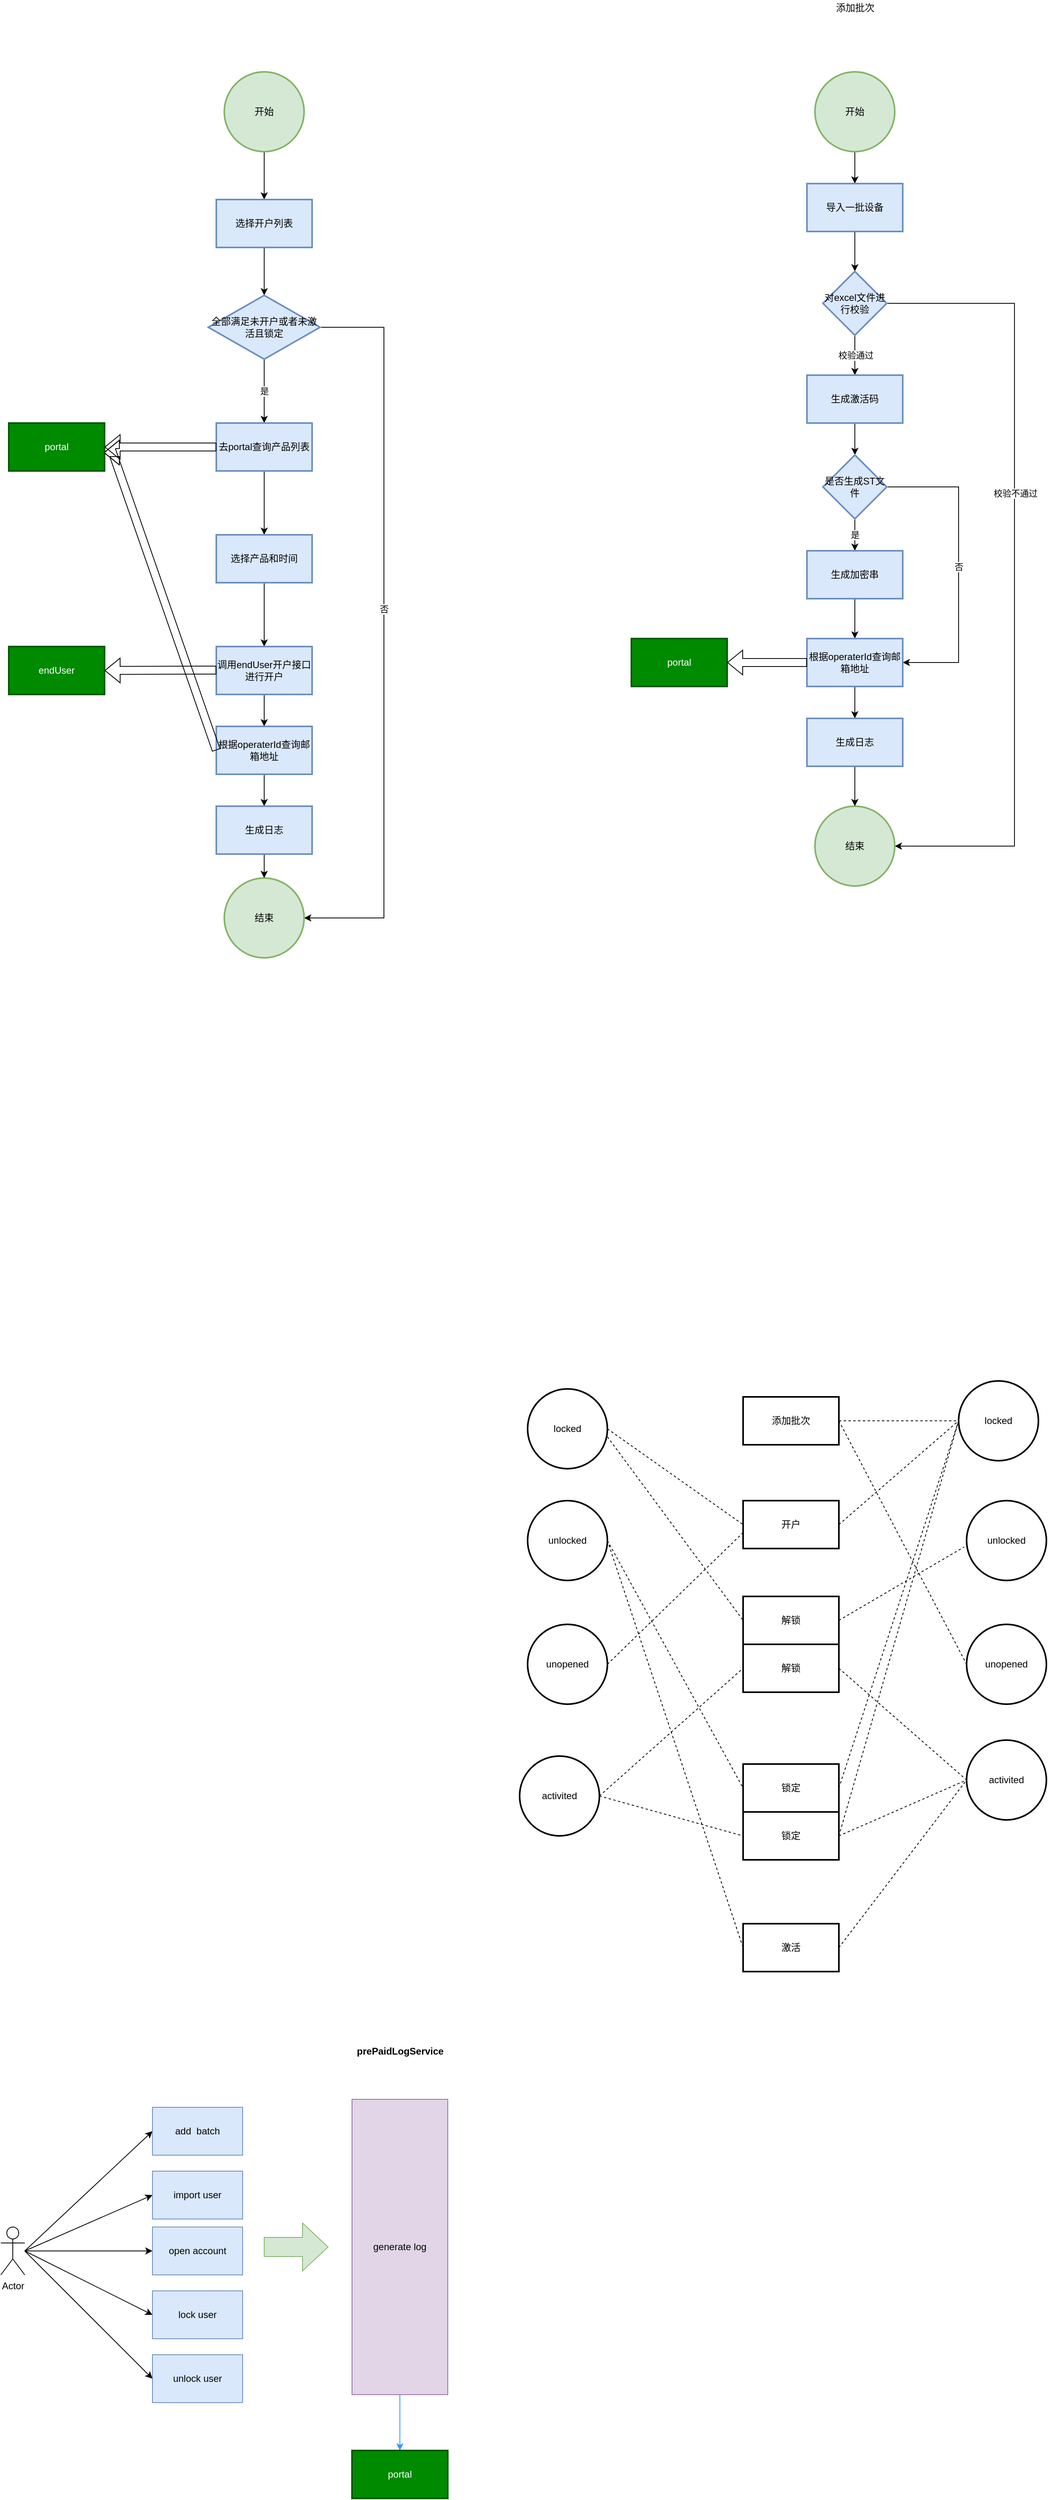 <mxfile version="17.4.3" type="github">
  <diagram id="uo9fbYtN2j1aPmhfk2e-" name="Page-1">
    <mxGraphModel dx="2249" dy="1931" grid="1" gridSize="10" guides="1" tooltips="1" connect="1" arrows="1" fold="1" page="1" pageScale="1" pageWidth="827" pageHeight="1169" math="0" shadow="0">
      <root>
        <mxCell id="0" />
        <mxCell id="1" parent="0" />
        <mxCell id="LjzzHk9uWbs3sGAZCVZS-3" value="" style="edgeStyle=orthogonalEdgeStyle;rounded=0;orthogonalLoop=1;jettySize=auto;html=1;" parent="1" source="LjzzHk9uWbs3sGAZCVZS-1" target="LjzzHk9uWbs3sGAZCVZS-2" edge="1">
          <mxGeometry relative="1" as="geometry" />
        </mxCell>
        <mxCell id="LjzzHk9uWbs3sGAZCVZS-1" value="开始" style="strokeWidth=2;html=1;shape=mxgraph.flowchart.start_2;whiteSpace=wrap;fillColor=#d5e8d4;strokeColor=#82b366;" parent="1" vertex="1">
          <mxGeometry x="350" y="-690" width="100" height="100" as="geometry" />
        </mxCell>
        <mxCell id="LjzzHk9uWbs3sGAZCVZS-58" value="" style="edgeStyle=orthogonalEdgeStyle;rounded=0;orthogonalLoop=1;jettySize=auto;html=1;" parent="1" source="LjzzHk9uWbs3sGAZCVZS-2" target="LjzzHk9uWbs3sGAZCVZS-57" edge="1">
          <mxGeometry relative="1" as="geometry" />
        </mxCell>
        <mxCell id="LjzzHk9uWbs3sGAZCVZS-2" value="&lt;font style=&quot;vertical-align: inherit&quot;&gt;&lt;font style=&quot;vertical-align: inherit&quot;&gt;&lt;font style=&quot;vertical-align: inherit&quot;&gt;&lt;font style=&quot;vertical-align: inherit&quot;&gt;导入一批设备&lt;/font&gt;&lt;/font&gt;&lt;/font&gt;&lt;/font&gt;" style="whiteSpace=wrap;html=1;strokeWidth=2;fillColor=#dae8fc;strokeColor=#6c8ebf;" parent="1" vertex="1">
          <mxGeometry x="340" y="-550" width="120" height="60" as="geometry" />
        </mxCell>
        <mxCell id="LjzzHk9uWbs3sGAZCVZS-22" value="&lt;font style=&quot;vertical-align: inherit&quot;&gt;&lt;font style=&quot;vertical-align: inherit&quot;&gt;&lt;font style=&quot;vertical-align: inherit&quot;&gt;&lt;font style=&quot;vertical-align: inherit&quot;&gt;添加批次&lt;/font&gt;&lt;/font&gt;&lt;/font&gt;&lt;/font&gt;" style="whiteSpace=wrap;html=1;strokeWidth=2;" parent="1" vertex="1">
          <mxGeometry x="260" y="970" width="120" height="60" as="geometry" />
        </mxCell>
        <mxCell id="LjzzHk9uWbs3sGAZCVZS-24" value="&lt;font style=&quot;vertical-align: inherit&quot;&gt;&lt;font style=&quot;vertical-align: inherit&quot;&gt;开户&lt;/font&gt;&lt;/font&gt;" style="whiteSpace=wrap;html=1;strokeWidth=2;" parent="1" vertex="1">
          <mxGeometry x="260" y="1100" width="120" height="60" as="geometry" />
        </mxCell>
        <mxCell id="LjzzHk9uWbs3sGAZCVZS-25" value="&lt;font style=&quot;vertical-align: inherit&quot;&gt;&lt;font style=&quot;vertical-align: inherit&quot;&gt;&lt;font style=&quot;vertical-align: inherit&quot;&gt;&lt;font style=&quot;vertical-align: inherit&quot;&gt;locked&lt;/font&gt;&lt;/font&gt;&lt;/font&gt;&lt;/font&gt;" style="strokeWidth=2;html=1;shape=mxgraph.flowchart.start_2;whiteSpace=wrap;" parent="1" vertex="1">
          <mxGeometry x="530" y="950" width="100" height="100" as="geometry" />
        </mxCell>
        <mxCell id="LjzzHk9uWbs3sGAZCVZS-26" value="unopened" style="strokeWidth=2;html=1;shape=mxgraph.flowchart.start_2;whiteSpace=wrap;" parent="1" vertex="1">
          <mxGeometry x="540" y="1255" width="100" height="100" as="geometry" />
        </mxCell>
        <mxCell id="LjzzHk9uWbs3sGAZCVZS-27" value="&lt;font style=&quot;vertical-align: inherit&quot;&gt;&lt;font style=&quot;vertical-align: inherit&quot;&gt;&lt;font style=&quot;vertical-align: inherit&quot;&gt;&lt;font style=&quot;vertical-align: inherit&quot;&gt;activited&lt;/font&gt;&lt;/font&gt;&lt;/font&gt;&lt;/font&gt;" style="strokeWidth=2;html=1;shape=mxgraph.flowchart.start_2;whiteSpace=wrap;" parent="1" vertex="1">
          <mxGeometry x="540" y="1400" width="100" height="100" as="geometry" />
        </mxCell>
        <mxCell id="LjzzHk9uWbs3sGAZCVZS-28" value="unlocked" style="strokeWidth=2;html=1;shape=mxgraph.flowchart.start_2;whiteSpace=wrap;" parent="1" vertex="1">
          <mxGeometry x="540" y="1100" width="100" height="100" as="geometry" />
        </mxCell>
        <mxCell id="LjzzHk9uWbs3sGAZCVZS-29" value="" style="endArrow=none;dashed=1;html=1;rounded=0;exitX=1;exitY=0.5;exitDx=0;exitDy=0;entryX=0;entryY=0.5;entryDx=0;entryDy=0;entryPerimeter=0;" parent="1" source="LjzzHk9uWbs3sGAZCVZS-22" target="LjzzHk9uWbs3sGAZCVZS-25" edge="1">
          <mxGeometry width="50" height="50" relative="1" as="geometry">
            <mxPoint x="420" y="1030" as="sourcePoint" />
            <mxPoint x="590" y="980" as="targetPoint" />
          </mxGeometry>
        </mxCell>
        <mxCell id="LjzzHk9uWbs3sGAZCVZS-30" value="" style="endArrow=none;dashed=1;html=1;rounded=0;exitX=1;exitY=0.5;exitDx=0;exitDy=0;entryX=0;entryY=0.5;entryDx=0;entryDy=0;entryPerimeter=0;" parent="1" source="LjzzHk9uWbs3sGAZCVZS-22" target="LjzzHk9uWbs3sGAZCVZS-26" edge="1">
          <mxGeometry width="50" height="50" relative="1" as="geometry">
            <mxPoint x="390" y="1010" as="sourcePoint" />
            <mxPoint x="600" y="990" as="targetPoint" />
          </mxGeometry>
        </mxCell>
        <mxCell id="LjzzHk9uWbs3sGAZCVZS-31" value="" style="endArrow=none;dashed=1;html=1;rounded=0;exitX=1;exitY=0.5;exitDx=0;exitDy=0;entryX=0;entryY=0.5;entryDx=0;entryDy=0;entryPerimeter=0;" parent="1" source="LjzzHk9uWbs3sGAZCVZS-24" target="LjzzHk9uWbs3sGAZCVZS-25" edge="1">
          <mxGeometry width="50" height="50" relative="1" as="geometry">
            <mxPoint x="390" y="1010" as="sourcePoint" />
            <mxPoint x="610" y="1275" as="targetPoint" />
          </mxGeometry>
        </mxCell>
        <mxCell id="LjzzHk9uWbs3sGAZCVZS-33" value="解锁" style="whiteSpace=wrap;html=1;strokeWidth=2;" parent="1" vertex="1">
          <mxGeometry x="260" y="1220" width="120" height="60" as="geometry" />
        </mxCell>
        <mxCell id="LjzzHk9uWbs3sGAZCVZS-34" value="" style="endArrow=none;dashed=1;html=1;rounded=0;exitX=1;exitY=0.5;exitDx=0;exitDy=0;entryX=-0.03;entryY=0.58;entryDx=0;entryDy=0;entryPerimeter=0;" parent="1" source="LjzzHk9uWbs3sGAZCVZS-33" target="LjzzHk9uWbs3sGAZCVZS-28" edge="1">
          <mxGeometry width="50" height="50" relative="1" as="geometry">
            <mxPoint x="390" y="1150" as="sourcePoint" />
            <mxPoint x="610" y="990" as="targetPoint" />
          </mxGeometry>
        </mxCell>
        <mxCell id="LjzzHk9uWbs3sGAZCVZS-35" value="激活" style="whiteSpace=wrap;html=1;strokeWidth=2;" parent="1" vertex="1">
          <mxGeometry x="260" y="1630" width="120" height="60" as="geometry" />
        </mxCell>
        <mxCell id="LjzzHk9uWbs3sGAZCVZS-36" value="" style="endArrow=none;dashed=1;html=1;rounded=0;exitX=1;exitY=0.5;exitDx=0;exitDy=0;entryX=0;entryY=0.5;entryDx=0;entryDy=0;entryPerimeter=0;" parent="1" source="LjzzHk9uWbs3sGAZCVZS-35" target="LjzzHk9uWbs3sGAZCVZS-27" edge="1">
          <mxGeometry width="50" height="50" relative="1" as="geometry">
            <mxPoint x="390" y="1290" as="sourcePoint" />
            <mxPoint x="607" y="1128" as="targetPoint" />
          </mxGeometry>
        </mxCell>
        <mxCell id="LjzzHk9uWbs3sGAZCVZS-37" value="locked" style="strokeWidth=2;html=1;shape=mxgraph.flowchart.start_2;whiteSpace=wrap;" parent="1" vertex="1">
          <mxGeometry x="-10" y="960" width="100" height="100" as="geometry" />
        </mxCell>
        <mxCell id="LjzzHk9uWbs3sGAZCVZS-38" value="unopened" style="strokeWidth=2;html=1;shape=mxgraph.flowchart.start_2;whiteSpace=wrap;" parent="1" vertex="1">
          <mxGeometry x="-10" y="1255" width="100" height="100" as="geometry" />
        </mxCell>
        <mxCell id="LjzzHk9uWbs3sGAZCVZS-39" value="&lt;font style=&quot;vertical-align: inherit&quot;&gt;&lt;font style=&quot;vertical-align: inherit&quot;&gt;&lt;font style=&quot;vertical-align: inherit&quot;&gt;&lt;font style=&quot;vertical-align: inherit&quot;&gt;activited&lt;/font&gt;&lt;/font&gt;&lt;/font&gt;&lt;/font&gt;" style="strokeWidth=2;html=1;shape=mxgraph.flowchart.start_2;whiteSpace=wrap;" parent="1" vertex="1">
          <mxGeometry x="-20" y="1420" width="100" height="100" as="geometry" />
        </mxCell>
        <mxCell id="LjzzHk9uWbs3sGAZCVZS-40" value="&lt;font style=&quot;vertical-align: inherit&quot;&gt;&lt;font style=&quot;vertical-align: inherit&quot;&gt;&lt;font style=&quot;vertical-align: inherit&quot;&gt;&lt;font style=&quot;vertical-align: inherit&quot;&gt;unlocked&lt;/font&gt;&lt;/font&gt;&lt;/font&gt;&lt;/font&gt;" style="strokeWidth=2;html=1;shape=mxgraph.flowchart.start_2;whiteSpace=wrap;" parent="1" vertex="1">
          <mxGeometry x="-10" y="1100" width="100" height="100" as="geometry" />
        </mxCell>
        <mxCell id="LjzzHk9uWbs3sGAZCVZS-41" value="" style="endArrow=none;dashed=1;html=1;rounded=0;entryX=0;entryY=0.5;entryDx=0;entryDy=0;exitX=1;exitY=0.5;exitDx=0;exitDy=0;exitPerimeter=0;" parent="1" source="LjzzHk9uWbs3sGAZCVZS-37" target="LjzzHk9uWbs3sGAZCVZS-24" edge="1">
          <mxGeometry width="50" height="50" relative="1" as="geometry">
            <mxPoint x="160" y="1050" as="sourcePoint" />
            <mxPoint x="250" y="1140" as="targetPoint" />
          </mxGeometry>
        </mxCell>
        <mxCell id="LjzzHk9uWbs3sGAZCVZS-42" value="" style="endArrow=none;dashed=1;html=1;rounded=0;exitX=1;exitY=0.5;exitDx=0;exitDy=0;exitPerimeter=0;" parent="1" source="LjzzHk9uWbs3sGAZCVZS-38" edge="1">
          <mxGeometry width="50" height="50" relative="1" as="geometry">
            <mxPoint x="170" y="1010" as="sourcePoint" />
            <mxPoint x="260" y="1140" as="targetPoint" />
          </mxGeometry>
        </mxCell>
        <mxCell id="LjzzHk9uWbs3sGAZCVZS-43" value="锁定" style="whiteSpace=wrap;html=1;strokeWidth=2;" parent="1" vertex="1">
          <mxGeometry x="260" y="1430" width="120" height="60" as="geometry" />
        </mxCell>
        <mxCell id="LjzzHk9uWbs3sGAZCVZS-44" value="" style="endArrow=none;dashed=1;html=1;rounded=0;entryX=0;entryY=0.5;entryDx=0;entryDy=0;" parent="1" target="LjzzHk9uWbs3sGAZCVZS-33" edge="1">
          <mxGeometry width="50" height="50" relative="1" as="geometry">
            <mxPoint x="90" y="1020" as="sourcePoint" />
            <mxPoint x="270" y="1150" as="targetPoint" />
          </mxGeometry>
        </mxCell>
        <mxCell id="LjzzHk9uWbs3sGAZCVZS-45" value="解锁" style="whiteSpace=wrap;html=1;strokeWidth=2;" parent="1" vertex="1">
          <mxGeometry x="260" y="1280" width="120" height="60" as="geometry" />
        </mxCell>
        <mxCell id="LjzzHk9uWbs3sGAZCVZS-46" value="" style="endArrow=none;dashed=1;html=1;rounded=0;exitX=1;exitY=0.5;exitDx=0;exitDy=0;exitPerimeter=0;entryX=0;entryY=0.5;entryDx=0;entryDy=0;" parent="1" source="LjzzHk9uWbs3sGAZCVZS-39" target="LjzzHk9uWbs3sGAZCVZS-45" edge="1">
          <mxGeometry width="50" height="50" relative="1" as="geometry">
            <mxPoint x="170" y="1295" as="sourcePoint" />
            <mxPoint x="270" y="1150" as="targetPoint" />
          </mxGeometry>
        </mxCell>
        <mxCell id="LjzzHk9uWbs3sGAZCVZS-47" value="" style="endArrow=none;dashed=1;html=1;rounded=0;exitX=1;exitY=0.5;exitDx=0;exitDy=0;entryX=0;entryY=0.5;entryDx=0;entryDy=0;entryPerimeter=0;" parent="1" source="LjzzHk9uWbs3sGAZCVZS-45" target="LjzzHk9uWbs3sGAZCVZS-27" edge="1">
          <mxGeometry width="50" height="50" relative="1" as="geometry">
            <mxPoint x="380" y="1670" as="sourcePoint" />
            <mxPoint x="600" y="1430" as="targetPoint" />
          </mxGeometry>
        </mxCell>
        <mxCell id="LjzzHk9uWbs3sGAZCVZS-48" value="锁定" style="whiteSpace=wrap;html=1;strokeWidth=2;" parent="1" vertex="1">
          <mxGeometry x="260" y="1490" width="120" height="60" as="geometry" />
        </mxCell>
        <mxCell id="LjzzHk9uWbs3sGAZCVZS-49" value="" style="endArrow=none;dashed=1;html=1;rounded=0;entryX=0;entryY=0.5;entryDx=0;entryDy=0;exitX=1;exitY=0.5;exitDx=0;exitDy=0;exitPerimeter=0;" parent="1" source="LjzzHk9uWbs3sGAZCVZS-40" target="LjzzHk9uWbs3sGAZCVZS-43" edge="1">
          <mxGeometry width="50" height="50" relative="1" as="geometry">
            <mxPoint x="-40" y="1030" as="sourcePoint" />
            <mxPoint x="270" y="1260" as="targetPoint" />
          </mxGeometry>
        </mxCell>
        <mxCell id="LjzzHk9uWbs3sGAZCVZS-50" value="" style="endArrow=none;dashed=1;html=1;rounded=0;exitX=1;exitY=0.5;exitDx=0;exitDy=0;entryX=0;entryY=0.5;entryDx=0;entryDy=0;entryPerimeter=0;" parent="1" source="LjzzHk9uWbs3sGAZCVZS-43" target="LjzzHk9uWbs3sGAZCVZS-25" edge="1">
          <mxGeometry width="50" height="50" relative="1" as="geometry">
            <mxPoint x="390" y="1140" as="sourcePoint" />
            <mxPoint x="670" y="1020" as="targetPoint" />
          </mxGeometry>
        </mxCell>
        <mxCell id="LjzzHk9uWbs3sGAZCVZS-51" value="" style="endArrow=none;dashed=1;html=1;rounded=0;exitX=1;exitY=0.5;exitDx=0;exitDy=0;exitPerimeter=0;entryX=0;entryY=0.5;entryDx=0;entryDy=0;" parent="1" source="LjzzHk9uWbs3sGAZCVZS-39" target="LjzzHk9uWbs3sGAZCVZS-48" edge="1">
          <mxGeometry width="50" height="50" relative="1" as="geometry">
            <mxPoint x="-50" y="1480" as="sourcePoint" />
            <mxPoint x="270" y="1320" as="targetPoint" />
          </mxGeometry>
        </mxCell>
        <mxCell id="LjzzHk9uWbs3sGAZCVZS-52" value="" style="endArrow=none;dashed=1;html=1;rounded=0;exitX=1;exitY=0.5;exitDx=0;exitDy=0;entryX=0;entryY=0.5;entryDx=0;entryDy=0;entryPerimeter=0;" parent="1" source="LjzzHk9uWbs3sGAZCVZS-48" target="LjzzHk9uWbs3sGAZCVZS-25" edge="1">
          <mxGeometry width="50" height="50" relative="1" as="geometry">
            <mxPoint x="390" y="1470" as="sourcePoint" />
            <mxPoint x="670" y="1020" as="targetPoint" />
          </mxGeometry>
        </mxCell>
        <mxCell id="LjzzHk9uWbs3sGAZCVZS-53" value="" style="endArrow=none;dashed=1;html=1;rounded=0;" parent="1" edge="1">
          <mxGeometry width="50" height="50" relative="1" as="geometry">
            <mxPoint x="380" y="1520" as="sourcePoint" />
            <mxPoint x="540" y="1450" as="targetPoint" />
          </mxGeometry>
        </mxCell>
        <mxCell id="LjzzHk9uWbs3sGAZCVZS-54" value="" style="endArrow=none;dashed=1;html=1;rounded=0;entryX=0;entryY=0.5;entryDx=0;entryDy=0;exitX=1;exitY=0.5;exitDx=0;exitDy=0;exitPerimeter=0;" parent="1" source="LjzzHk9uWbs3sGAZCVZS-40" target="LjzzHk9uWbs3sGAZCVZS-35" edge="1">
          <mxGeometry width="50" height="50" relative="1" as="geometry">
            <mxPoint x="-40" y="1160" as="sourcePoint" />
            <mxPoint x="270" y="1470" as="targetPoint" />
          </mxGeometry>
        </mxCell>
        <mxCell id="LjzzHk9uWbs3sGAZCVZS-60" value="校验通过" style="edgeStyle=orthogonalEdgeStyle;rounded=0;orthogonalLoop=1;jettySize=auto;html=1;" parent="1" source="LjzzHk9uWbs3sGAZCVZS-57" edge="1">
          <mxGeometry relative="1" as="geometry">
            <mxPoint x="400" y="-310" as="targetPoint" />
          </mxGeometry>
        </mxCell>
        <mxCell id="LjzzHk9uWbs3sGAZCVZS-62" style="edgeStyle=elbowEdgeStyle;rounded=0;orthogonalLoop=1;jettySize=auto;html=1;entryX=1;entryY=0.5;entryDx=0;entryDy=0;entryPerimeter=0;" parent="1" source="LjzzHk9uWbs3sGAZCVZS-57" target="LjzzHk9uWbs3sGAZCVZS-61" edge="1">
          <mxGeometry relative="1" as="geometry">
            <Array as="points">
              <mxPoint x="600" y="-200" />
            </Array>
          </mxGeometry>
        </mxCell>
        <mxCell id="LjzzHk9uWbs3sGAZCVZS-63" value="校验不通过" style="edgeLabel;html=1;align=center;verticalAlign=middle;resizable=0;points=[];" parent="LjzzHk9uWbs3sGAZCVZS-62" vertex="1" connectable="0">
          <mxGeometry x="-0.197" y="1" relative="1" as="geometry">
            <mxPoint as="offset" />
          </mxGeometry>
        </mxCell>
        <mxCell id="LjzzHk9uWbs3sGAZCVZS-57" value="对excel文件进行校验" style="rhombus;whiteSpace=wrap;html=1;strokeWidth=2;fillColor=#dae8fc;strokeColor=#6c8ebf;" parent="1" vertex="1">
          <mxGeometry x="360" y="-440" width="80" height="80" as="geometry" />
        </mxCell>
        <mxCell id="LjzzHk9uWbs3sGAZCVZS-61" value="结束" style="strokeWidth=2;html=1;shape=mxgraph.flowchart.start_2;whiteSpace=wrap;fillColor=#d5e8d4;strokeColor=#82b366;" parent="1" vertex="1">
          <mxGeometry x="350" y="230" width="100" height="100" as="geometry" />
        </mxCell>
        <mxCell id="LjzzHk9uWbs3sGAZCVZS-68" value="" style="edgeStyle=elbowEdgeStyle;rounded=0;orthogonalLoop=1;jettySize=auto;html=1;" parent="1" source="LjzzHk9uWbs3sGAZCVZS-65" target="LjzzHk9uWbs3sGAZCVZS-67" edge="1">
          <mxGeometry relative="1" as="geometry" />
        </mxCell>
        <mxCell id="LjzzHk9uWbs3sGAZCVZS-65" value="生成激活码" style="whiteSpace=wrap;html=1;strokeWidth=2;fillColor=#dae8fc;strokeColor=#6c8ebf;" parent="1" vertex="1">
          <mxGeometry x="340" y="-310" width="120" height="60" as="geometry" />
        </mxCell>
        <mxCell id="LjzzHk9uWbs3sGAZCVZS-70" value="是" style="edgeStyle=elbowEdgeStyle;rounded=0;orthogonalLoop=1;jettySize=auto;html=1;" parent="1" source="LjzzHk9uWbs3sGAZCVZS-67" target="LjzzHk9uWbs3sGAZCVZS-69" edge="1">
          <mxGeometry relative="1" as="geometry" />
        </mxCell>
        <mxCell id="UoMV53Skyz1ah2MWCeon-1" value="否" style="edgeStyle=orthogonalEdgeStyle;rounded=0;orthogonalLoop=1;jettySize=auto;html=1;entryX=1;entryY=0.5;entryDx=0;entryDy=0;" parent="1" source="LjzzHk9uWbs3sGAZCVZS-67" target="LjzzHk9uWbs3sGAZCVZS-71" edge="1">
          <mxGeometry relative="1" as="geometry">
            <Array as="points">
              <mxPoint x="530" y="-170" />
              <mxPoint x="530" y="50" />
            </Array>
          </mxGeometry>
        </mxCell>
        <mxCell id="LjzzHk9uWbs3sGAZCVZS-67" value="是否生成ST文件" style="rhombus;whiteSpace=wrap;html=1;strokeWidth=2;fillColor=#dae8fc;strokeColor=#6c8ebf;" parent="1" vertex="1">
          <mxGeometry x="360" y="-210" width="80" height="80" as="geometry" />
        </mxCell>
        <mxCell id="LjzzHk9uWbs3sGAZCVZS-72" value="" style="edgeStyle=elbowEdgeStyle;rounded=0;orthogonalLoop=1;jettySize=auto;html=1;" parent="1" source="LjzzHk9uWbs3sGAZCVZS-69" target="LjzzHk9uWbs3sGAZCVZS-71" edge="1">
          <mxGeometry relative="1" as="geometry" />
        </mxCell>
        <mxCell id="LjzzHk9uWbs3sGAZCVZS-69" value="生成加密串" style="whiteSpace=wrap;html=1;strokeWidth=2;fillColor=#dae8fc;strokeColor=#6c8ebf;" parent="1" vertex="1">
          <mxGeometry x="340" y="-90" width="120" height="60" as="geometry" />
        </mxCell>
        <mxCell id="LjzzHk9uWbs3sGAZCVZS-74" value="" style="edgeStyle=elbowEdgeStyle;rounded=0;orthogonalLoop=1;jettySize=auto;html=1;" parent="1" source="LjzzHk9uWbs3sGAZCVZS-71" target="LjzzHk9uWbs3sGAZCVZS-73" edge="1">
          <mxGeometry relative="1" as="geometry" />
        </mxCell>
        <mxCell id="LjzzHk9uWbs3sGAZCVZS-71" value="根据operaterId查询邮箱地址" style="whiteSpace=wrap;html=1;strokeWidth=2;fillColor=#dae8fc;strokeColor=#6c8ebf;" parent="1" vertex="1">
          <mxGeometry x="340" y="20" width="120" height="60" as="geometry" />
        </mxCell>
        <mxCell id="LjzzHk9uWbs3sGAZCVZS-78" value="" style="edgeStyle=elbowEdgeStyle;rounded=0;orthogonalLoop=1;jettySize=auto;html=1;" parent="1" source="LjzzHk9uWbs3sGAZCVZS-73" target="LjzzHk9uWbs3sGAZCVZS-61" edge="1">
          <mxGeometry relative="1" as="geometry" />
        </mxCell>
        <mxCell id="LjzzHk9uWbs3sGAZCVZS-73" value="生成日志" style="whiteSpace=wrap;html=1;strokeWidth=2;fillColor=#dae8fc;strokeColor=#6c8ebf;" parent="1" vertex="1">
          <mxGeometry x="340" y="120" width="120" height="60" as="geometry" />
        </mxCell>
        <mxCell id="LjzzHk9uWbs3sGAZCVZS-79" value="portal" style="whiteSpace=wrap;html=1;strokeWidth=2;fillColor=#008a00;fontColor=#ffffff;strokeColor=#005700;" parent="1" vertex="1">
          <mxGeometry x="120" y="20" width="120" height="60" as="geometry" />
        </mxCell>
        <mxCell id="LjzzHk9uWbs3sGAZCVZS-84" value="" style="shape=flexArrow;endArrow=classic;html=1;rounded=0;entryX=1;entryY=0.5;entryDx=0;entryDy=0;exitX=0;exitY=0.5;exitDx=0;exitDy=0;" parent="1" source="LjzzHk9uWbs3sGAZCVZS-71" target="LjzzHk9uWbs3sGAZCVZS-79" edge="1">
          <mxGeometry width="50" height="50" relative="1" as="geometry">
            <mxPoint x="330" y="60" as="sourcePoint" />
            <mxPoint x="310" y="50" as="targetPoint" />
          </mxGeometry>
        </mxCell>
        <mxCell id="LjzzHk9uWbs3sGAZCVZS-85" value="添加批次" style="text;html=1;align=center;verticalAlign=middle;resizable=0;points=[];autosize=1;strokeColor=none;fillColor=none;" parent="1" vertex="1">
          <mxGeometry x="370" y="-780" width="60" height="20" as="geometry" />
        </mxCell>
        <mxCell id="LjzzHk9uWbs3sGAZCVZS-92" value="" style="edgeStyle=elbowEdgeStyle;rounded=0;orthogonalLoop=1;jettySize=auto;html=1;" parent="1" source="LjzzHk9uWbs3sGAZCVZS-86" target="LjzzHk9uWbs3sGAZCVZS-91" edge="1">
          <mxGeometry relative="1" as="geometry" />
        </mxCell>
        <mxCell id="LjzzHk9uWbs3sGAZCVZS-86" value="开始" style="strokeWidth=2;html=1;shape=mxgraph.flowchart.start_2;whiteSpace=wrap;fillColor=#d5e8d4;strokeColor=#82b366;" parent="1" vertex="1">
          <mxGeometry x="-390" y="-690" width="100" height="100" as="geometry" />
        </mxCell>
        <mxCell id="LjzzHk9uWbs3sGAZCVZS-94" value="" style="edgeStyle=elbowEdgeStyle;rounded=0;orthogonalLoop=1;jettySize=auto;html=1;" parent="1" source="LjzzHk9uWbs3sGAZCVZS-91" target="LjzzHk9uWbs3sGAZCVZS-93" edge="1">
          <mxGeometry relative="1" as="geometry" />
        </mxCell>
        <mxCell id="LjzzHk9uWbs3sGAZCVZS-91" value="选择开户列表" style="whiteSpace=wrap;html=1;strokeWidth=2;fillColor=#dae8fc;strokeColor=#6c8ebf;" parent="1" vertex="1">
          <mxGeometry x="-400" y="-530" width="120" height="60" as="geometry" />
        </mxCell>
        <mxCell id="LjzzHk9uWbs3sGAZCVZS-96" value="是" style="edgeStyle=elbowEdgeStyle;rounded=0;orthogonalLoop=1;jettySize=auto;html=1;" parent="1" source="LjzzHk9uWbs3sGAZCVZS-93" target="LjzzHk9uWbs3sGAZCVZS-95" edge="1">
          <mxGeometry relative="1" as="geometry" />
        </mxCell>
        <mxCell id="LjzzHk9uWbs3sGAZCVZS-107" style="edgeStyle=elbowEdgeStyle;rounded=0;orthogonalLoop=1;jettySize=auto;html=1;entryX=1;entryY=0.5;entryDx=0;entryDy=0;entryPerimeter=0;" parent="1" source="LjzzHk9uWbs3sGAZCVZS-93" target="LjzzHk9uWbs3sGAZCVZS-99" edge="1">
          <mxGeometry relative="1" as="geometry">
            <Array as="points">
              <mxPoint x="-190" y="-150" />
              <mxPoint x="-130" y="-80" />
            </Array>
          </mxGeometry>
        </mxCell>
        <mxCell id="LjzzHk9uWbs3sGAZCVZS-108" value="否" style="edgeLabel;html=1;align=center;verticalAlign=middle;resizable=0;points=[];" parent="LjzzHk9uWbs3sGAZCVZS-107" vertex="1" connectable="0">
          <mxGeometry x="-0.059" relative="1" as="geometry">
            <mxPoint as="offset" />
          </mxGeometry>
        </mxCell>
        <mxCell id="LjzzHk9uWbs3sGAZCVZS-93" value="全部满足未开户或者未激活且锁定" style="rhombus;whiteSpace=wrap;html=1;strokeWidth=2;fillColor=#dae8fc;strokeColor=#6c8ebf;" parent="1" vertex="1">
          <mxGeometry x="-410" y="-410" width="140" height="80" as="geometry" />
        </mxCell>
        <mxCell id="LjzzHk9uWbs3sGAZCVZS-98" value="" style="edgeStyle=elbowEdgeStyle;rounded=0;orthogonalLoop=1;jettySize=auto;html=1;" parent="1" source="LjzzHk9uWbs3sGAZCVZS-95" target="LjzzHk9uWbs3sGAZCVZS-97" edge="1">
          <mxGeometry relative="1" as="geometry" />
        </mxCell>
        <mxCell id="LjzzHk9uWbs3sGAZCVZS-95" value="去portal查询产品列表" style="whiteSpace=wrap;html=1;strokeWidth=2;fillColor=#dae8fc;strokeColor=#6c8ebf;" parent="1" vertex="1">
          <mxGeometry x="-400" y="-250" width="120" height="60" as="geometry" />
        </mxCell>
        <mxCell id="LjzzHk9uWbs3sGAZCVZS-101" value="" style="edgeStyle=elbowEdgeStyle;rounded=0;orthogonalLoop=1;jettySize=auto;html=1;" parent="1" source="LjzzHk9uWbs3sGAZCVZS-97" target="LjzzHk9uWbs3sGAZCVZS-100" edge="1">
          <mxGeometry relative="1" as="geometry" />
        </mxCell>
        <mxCell id="LjzzHk9uWbs3sGAZCVZS-97" value="选择产品和时间" style="whiteSpace=wrap;html=1;strokeWidth=2;fillColor=#dae8fc;strokeColor=#6c8ebf;" parent="1" vertex="1">
          <mxGeometry x="-400" y="-110" width="120" height="60" as="geometry" />
        </mxCell>
        <mxCell id="LjzzHk9uWbs3sGAZCVZS-99" value="结束" style="strokeWidth=2;html=1;shape=mxgraph.flowchart.start_2;whiteSpace=wrap;fillColor=#d5e8d4;strokeColor=#82b366;" parent="1" vertex="1">
          <mxGeometry x="-390" y="320" width="100" height="100" as="geometry" />
        </mxCell>
        <mxCell id="LjzzHk9uWbs3sGAZCVZS-114" value="" style="edgeStyle=elbowEdgeStyle;rounded=0;orthogonalLoop=1;jettySize=auto;html=1;" parent="1" source="LjzzHk9uWbs3sGAZCVZS-100" target="LjzzHk9uWbs3sGAZCVZS-110" edge="1">
          <mxGeometry relative="1" as="geometry" />
        </mxCell>
        <mxCell id="LjzzHk9uWbs3sGAZCVZS-100" value="调用endUser开户接口进行开户" style="whiteSpace=wrap;html=1;strokeWidth=2;fillColor=#dae8fc;strokeColor=#6c8ebf;" parent="1" vertex="1">
          <mxGeometry x="-400" y="30" width="120" height="60" as="geometry" />
        </mxCell>
        <mxCell id="LjzzHk9uWbs3sGAZCVZS-103" value="portal" style="whiteSpace=wrap;html=1;strokeWidth=2;fillColor=#008a00;fontColor=#ffffff;strokeColor=#005700;" parent="1" vertex="1">
          <mxGeometry x="-660" y="-250" width="120" height="60" as="geometry" />
        </mxCell>
        <mxCell id="LjzzHk9uWbs3sGAZCVZS-104" value="endUser" style="whiteSpace=wrap;html=1;strokeWidth=2;fillColor=#008a00;fontColor=#ffffff;strokeColor=#005700;" parent="1" vertex="1">
          <mxGeometry x="-660" y="30" width="120" height="60" as="geometry" />
        </mxCell>
        <mxCell id="LjzzHk9uWbs3sGAZCVZS-105" value="" style="shape=flexArrow;endArrow=classic;html=1;rounded=0;entryX=1;entryY=0.5;entryDx=0;entryDy=0;exitX=0;exitY=0.5;exitDx=0;exitDy=0;" parent="1" source="LjzzHk9uWbs3sGAZCVZS-95" target="LjzzHk9uWbs3sGAZCVZS-103" edge="1">
          <mxGeometry width="50" height="50" relative="1" as="geometry">
            <mxPoint x="-420" y="-220" as="sourcePoint" />
            <mxPoint x="-450" y="-230" as="targetPoint" />
          </mxGeometry>
        </mxCell>
        <mxCell id="LjzzHk9uWbs3sGAZCVZS-106" value="" style="shape=flexArrow;endArrow=classic;html=1;rounded=0;exitX=0;exitY=0.5;exitDx=0;exitDy=0;entryX=1;entryY=0.5;entryDx=0;entryDy=0;" parent="1" target="LjzzHk9uWbs3sGAZCVZS-104" edge="1">
          <mxGeometry width="50" height="50" relative="1" as="geometry">
            <mxPoint x="-400" y="59.5" as="sourcePoint" />
            <mxPoint x="-540" y="60" as="targetPoint" />
          </mxGeometry>
        </mxCell>
        <mxCell id="LjzzHk9uWbs3sGAZCVZS-109" value="" style="edgeStyle=elbowEdgeStyle;rounded=0;orthogonalLoop=1;jettySize=auto;html=1;" parent="1" source="LjzzHk9uWbs3sGAZCVZS-110" target="LjzzHk9uWbs3sGAZCVZS-111" edge="1">
          <mxGeometry relative="1" as="geometry" />
        </mxCell>
        <mxCell id="LjzzHk9uWbs3sGAZCVZS-110" value="根据operaterId查询邮箱地址" style="whiteSpace=wrap;html=1;strokeWidth=2;fillColor=#dae8fc;strokeColor=#6c8ebf;" parent="1" vertex="1">
          <mxGeometry x="-400" y="130" width="120" height="60" as="geometry" />
        </mxCell>
        <mxCell id="LjzzHk9uWbs3sGAZCVZS-115" value="" style="edgeStyle=elbowEdgeStyle;rounded=0;orthogonalLoop=1;jettySize=auto;html=1;" parent="1" source="LjzzHk9uWbs3sGAZCVZS-111" target="LjzzHk9uWbs3sGAZCVZS-99" edge="1">
          <mxGeometry relative="1" as="geometry" />
        </mxCell>
        <mxCell id="LjzzHk9uWbs3sGAZCVZS-111" value="生成日志" style="whiteSpace=wrap;html=1;strokeWidth=2;fillColor=#dae8fc;strokeColor=#6c8ebf;" parent="1" vertex="1">
          <mxGeometry x="-400" y="230" width="120" height="60" as="geometry" />
        </mxCell>
        <mxCell id="LjzzHk9uWbs3sGAZCVZS-113" value="" style="shape=flexArrow;endArrow=classic;html=1;rounded=0;entryX=0.992;entryY=0.617;entryDx=0;entryDy=0;exitX=0;exitY=0.5;exitDx=0;exitDy=0;entryPerimeter=0;" parent="1" source="LjzzHk9uWbs3sGAZCVZS-110" target="LjzzHk9uWbs3sGAZCVZS-103" edge="1">
          <mxGeometry width="50" height="50" relative="1" as="geometry">
            <mxPoint x="-410" y="170" as="sourcePoint" />
            <mxPoint x="-430" y="160" as="targetPoint" />
            <Array as="points">
              <mxPoint x="-530" y="-213" />
            </Array>
          </mxGeometry>
        </mxCell>
        <mxCell id="NEQgj5rnoQIOff4ERZ5i-1" value="Actor" style="shape=umlActor;verticalLabelPosition=bottom;verticalAlign=top;html=1;outlineConnect=0;" vertex="1" parent="1">
          <mxGeometry x="-670" y="2010" width="30" height="60" as="geometry" />
        </mxCell>
        <mxCell id="NEQgj5rnoQIOff4ERZ5i-2" value="" style="endArrow=classic;html=1;rounded=0;entryX=0;entryY=0.5;entryDx=0;entryDy=0;" edge="1" parent="1" target="NEQgj5rnoQIOff4ERZ5i-4">
          <mxGeometry width="50" height="50" relative="1" as="geometry">
            <mxPoint x="-640" y="2040" as="sourcePoint" />
            <mxPoint x="-530" y="1970" as="targetPoint" />
          </mxGeometry>
        </mxCell>
        <mxCell id="NEQgj5rnoQIOff4ERZ5i-4" value="add&amp;nbsp; batch" style="rounded=0;whiteSpace=wrap;html=1;fillColor=#dae8fc;strokeColor=#6c8ebf;" vertex="1" parent="1">
          <mxGeometry x="-480" y="1860" width="113" height="60" as="geometry" />
        </mxCell>
        <mxCell id="NEQgj5rnoQIOff4ERZ5i-5" value="import user" style="rounded=0;whiteSpace=wrap;html=1;fillColor=#dae8fc;strokeColor=#6c8ebf;" vertex="1" parent="1">
          <mxGeometry x="-480" y="1940" width="113" height="60" as="geometry" />
        </mxCell>
        <mxCell id="NEQgj5rnoQIOff4ERZ5i-6" value="open account" style="rounded=0;whiteSpace=wrap;html=1;fillColor=#dae8fc;strokeColor=#6c8ebf;" vertex="1" parent="1">
          <mxGeometry x="-480" y="2010" width="113" height="60" as="geometry" />
        </mxCell>
        <mxCell id="NEQgj5rnoQIOff4ERZ5i-7" value="lock user" style="rounded=0;whiteSpace=wrap;html=1;fillColor=#dae8fc;strokeColor=#6c8ebf;" vertex="1" parent="1">
          <mxGeometry x="-480" y="2090" width="113" height="60" as="geometry" />
        </mxCell>
        <mxCell id="NEQgj5rnoQIOff4ERZ5i-8" value="unlock user" style="rounded=0;whiteSpace=wrap;html=1;fillColor=#dae8fc;strokeColor=#6c8ebf;" vertex="1" parent="1">
          <mxGeometry x="-480" y="2170" width="113" height="60" as="geometry" />
        </mxCell>
        <mxCell id="NEQgj5rnoQIOff4ERZ5i-9" value="" style="endArrow=classic;html=1;rounded=0;" edge="1" parent="1" target="NEQgj5rnoQIOff4ERZ5i-6">
          <mxGeometry width="50" height="50" relative="1" as="geometry">
            <mxPoint x="-640" y="2040" as="sourcePoint" />
            <mxPoint x="-470" y="1900" as="targetPoint" />
          </mxGeometry>
        </mxCell>
        <mxCell id="NEQgj5rnoQIOff4ERZ5i-10" value="" style="endArrow=classic;html=1;rounded=0;entryX=0;entryY=0.5;entryDx=0;entryDy=0;" edge="1" parent="1">
          <mxGeometry width="50" height="50" relative="1" as="geometry">
            <mxPoint x="-640" y="2040" as="sourcePoint" />
            <mxPoint x="-480" y="2120" as="targetPoint" />
          </mxGeometry>
        </mxCell>
        <mxCell id="NEQgj5rnoQIOff4ERZ5i-11" value="" style="endArrow=classic;html=1;rounded=0;entryX=0;entryY=0.5;entryDx=0;entryDy=0;" edge="1" parent="1">
          <mxGeometry width="50" height="50" relative="1" as="geometry">
            <mxPoint x="-640" y="2040" as="sourcePoint" />
            <mxPoint x="-480" y="2200" as="targetPoint" />
          </mxGeometry>
        </mxCell>
        <mxCell id="NEQgj5rnoQIOff4ERZ5i-14" value="" style="endArrow=classic;html=1;rounded=0;entryX=0;entryY=0.5;entryDx=0;entryDy=0;" edge="1" parent="1" target="NEQgj5rnoQIOff4ERZ5i-5">
          <mxGeometry width="50" height="50" relative="1" as="geometry">
            <mxPoint x="-640" y="2040" as="sourcePoint" />
            <mxPoint x="-470" y="2052.736" as="targetPoint" />
          </mxGeometry>
        </mxCell>
        <mxCell id="NEQgj5rnoQIOff4ERZ5i-19" value="" style="edgeStyle=orthogonalEdgeStyle;rounded=0;orthogonalLoop=1;jettySize=auto;html=1;strokeColor=#3399FF;" edge="1" parent="1" source="NEQgj5rnoQIOff4ERZ5i-15" target="NEQgj5rnoQIOff4ERZ5i-18">
          <mxGeometry relative="1" as="geometry" />
        </mxCell>
        <mxCell id="NEQgj5rnoQIOff4ERZ5i-15" value="generate log" style="rounded=0;whiteSpace=wrap;html=1;fillColor=#e1d5e7;strokeColor=#9673a6;" vertex="1" parent="1">
          <mxGeometry x="-230" y="1850" width="120" height="370" as="geometry" />
        </mxCell>
        <mxCell id="NEQgj5rnoQIOff4ERZ5i-16" value="&lt;article class=&quot;4ever-article&quot;&gt;&lt;p style=&quot;text-align: left ; margin-left: 0px ; margin-top: 0px ; margin-bottom: 0px&quot;&gt;&lt;b&gt;prePaidLogService&lt;/b&gt;&lt;/p&gt;&lt;/article&gt;" style="text;html=1;align=center;verticalAlign=middle;resizable=0;points=[];autosize=1;strokeColor=none;fillColor=none;" vertex="1" parent="1">
          <mxGeometry x="-230" y="1780" width="120" height="20" as="geometry" />
        </mxCell>
        <mxCell id="NEQgj5rnoQIOff4ERZ5i-17" value="" style="shape=singleArrow;whiteSpace=wrap;html=1;arrowWidth=0.4;arrowSize=0.4;fillColor=#d5e8d4;strokeColor=#82b366;" vertex="1" parent="1">
          <mxGeometry x="-340" y="2005" width="80" height="60" as="geometry" />
        </mxCell>
        <mxCell id="NEQgj5rnoQIOff4ERZ5i-18" value="portal" style="whiteSpace=wrap;html=1;strokeWidth=2;fillColor=#008a00;fontColor=#ffffff;strokeColor=#005700;" vertex="1" parent="1">
          <mxGeometry x="-230" y="2290" width="120" height="60" as="geometry" />
        </mxCell>
      </root>
    </mxGraphModel>
  </diagram>
</mxfile>

